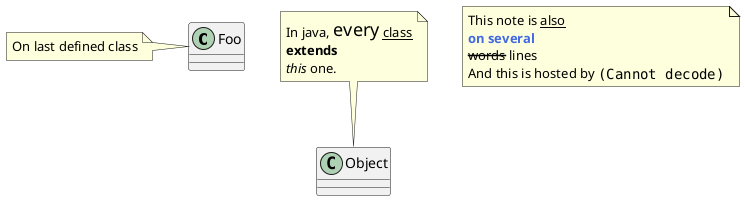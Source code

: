 @startuml
class Foo
note left: On last defined class
class Object
note top of Object
	In java, <size:18>every</size> <u>class</u>
	<b>extends</b>
	<i>this</i> one.
end note
note as N1
	This note is <u>also</u>
	<b><color:royalBlue>on several</color>
	<s>words</s> lines
	And this is hosted by <img:sourceforge.jpg>
end note
@enduml

